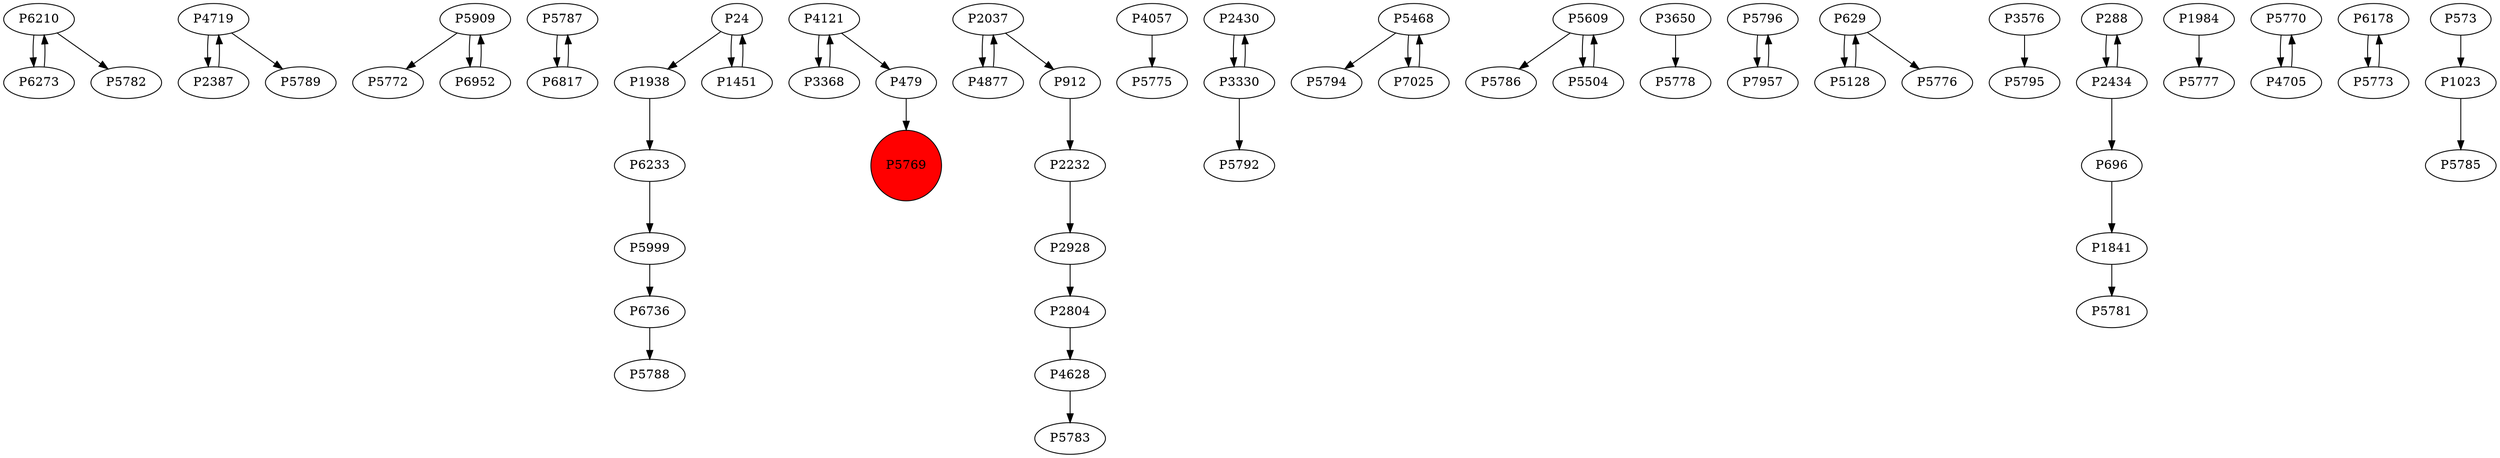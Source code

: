 digraph {
	P6210 -> P6273
	P4719 -> P2387
	P5909 -> P5772
	P5787 -> P6817
	P6736 -> P5788
	P479 -> P5769
	P2928 -> P2804
	P2387 -> P4719
	P4057 -> P5775
	P2430 -> P3330
	P6233 -> P5999
	P5909 -> P6952
	P5468 -> P5794
	P6273 -> P6210
	P3368 -> P4121
	P5609 -> P5786
	P4877 -> P2037
	P2037 -> P912
	P5999 -> P6736
	P6817 -> P5787
	P2037 -> P4877
	P4719 -> P5789
	P7025 -> P5468
	P912 -> P2232
	P3650 -> P5778
	P5504 -> P5609
	P5796 -> P7957
	P6952 -> P5909
	P629 -> P5128
	P4121 -> P3368
	P24 -> P1938
	P4121 -> P479
	P3576 -> P5795
	P288 -> P2434
	P1984 -> P5777
	P5770 -> P4705
	P5468 -> P7025
	P2232 -> P2928
	P2434 -> P696
	P6178 -> P5773
	P3330 -> P5792
	P2434 -> P288
	P5773 -> P6178
	P6210 -> P5782
	P5128 -> P629
	P1451 -> P24
	P4705 -> P5770
	P696 -> P1841
	P1938 -> P6233
	P1841 -> P5781
	P573 -> P1023
	P2804 -> P4628
	P1023 -> P5785
	P7957 -> P5796
	P5609 -> P5504
	P4628 -> P5783
	P24 -> P1451
	P629 -> P5776
	P3330 -> P2430
	P5769 [shape=circle]
	P5769 [style=filled]
	P5769 [fillcolor=red]
}